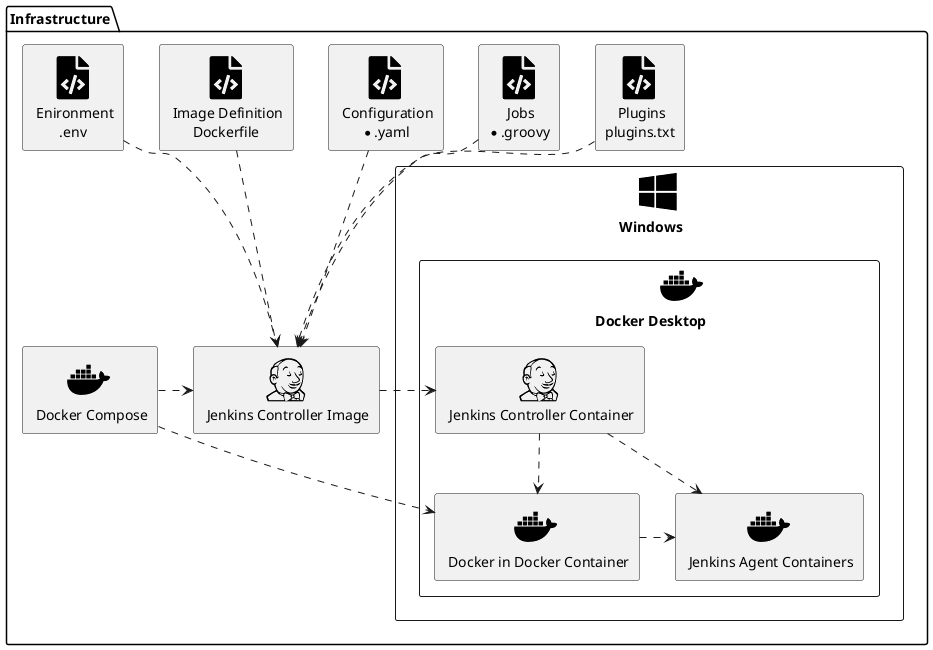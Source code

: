 @startuml
skinparam defaultTextAlignment center

' Icons from https://github.com/plantuml/plantuml-stdlib
!include <tupadr3/common>
!include <tupadr3/font-awesome-5/docker.puml>
!include <tupadr3/font-awesome-5/file_code.puml>
!include <tupadr3/font-awesome-5/jenkins.puml>
!include <tupadr3/font-awesome-5/windows.puml>

package  "Infrastructure" as i {
  FA5_FILE_CODE(pf, Plugins\nplugins.txt)
  FA5_FILE_CODE(gf, Jobs\n*.groovy)
  FA5_FILE_CODE(yf, Configuration\n*.yaml)
  FA5_FILE_CODE(df, Image Definition\nDockerfile)
  FA5_FILE_CODE(ef, Enironment\n.env)
  FA5_DOCKER(dc, Docker Compose)
  FA5_JENKINS(jci, Jenkins Controller Image)

  FA5_WINDOWS(idw, Windows) {
    FA5_DOCKER(wdd, Docker Desktop) {
      FA5_DOCKER(dind, Docker in Docker Container)
      FA5_JENKINS(jcc, Jenkins Controller Container)
      FA5_DOCKER(jai, Jenkins Agent Containers)
    }
  }

  df .down.> jci
  ef .down.> jci
  yf .down.> jci
  pf .down.> jci
  gf .down.> jci
  dc .right..> dind
  jci .right..> jcc
  dc .right..> jci
  jcc .right.> jai
  jcc .down.> dind
  dind .right..> jai
}

@enduml